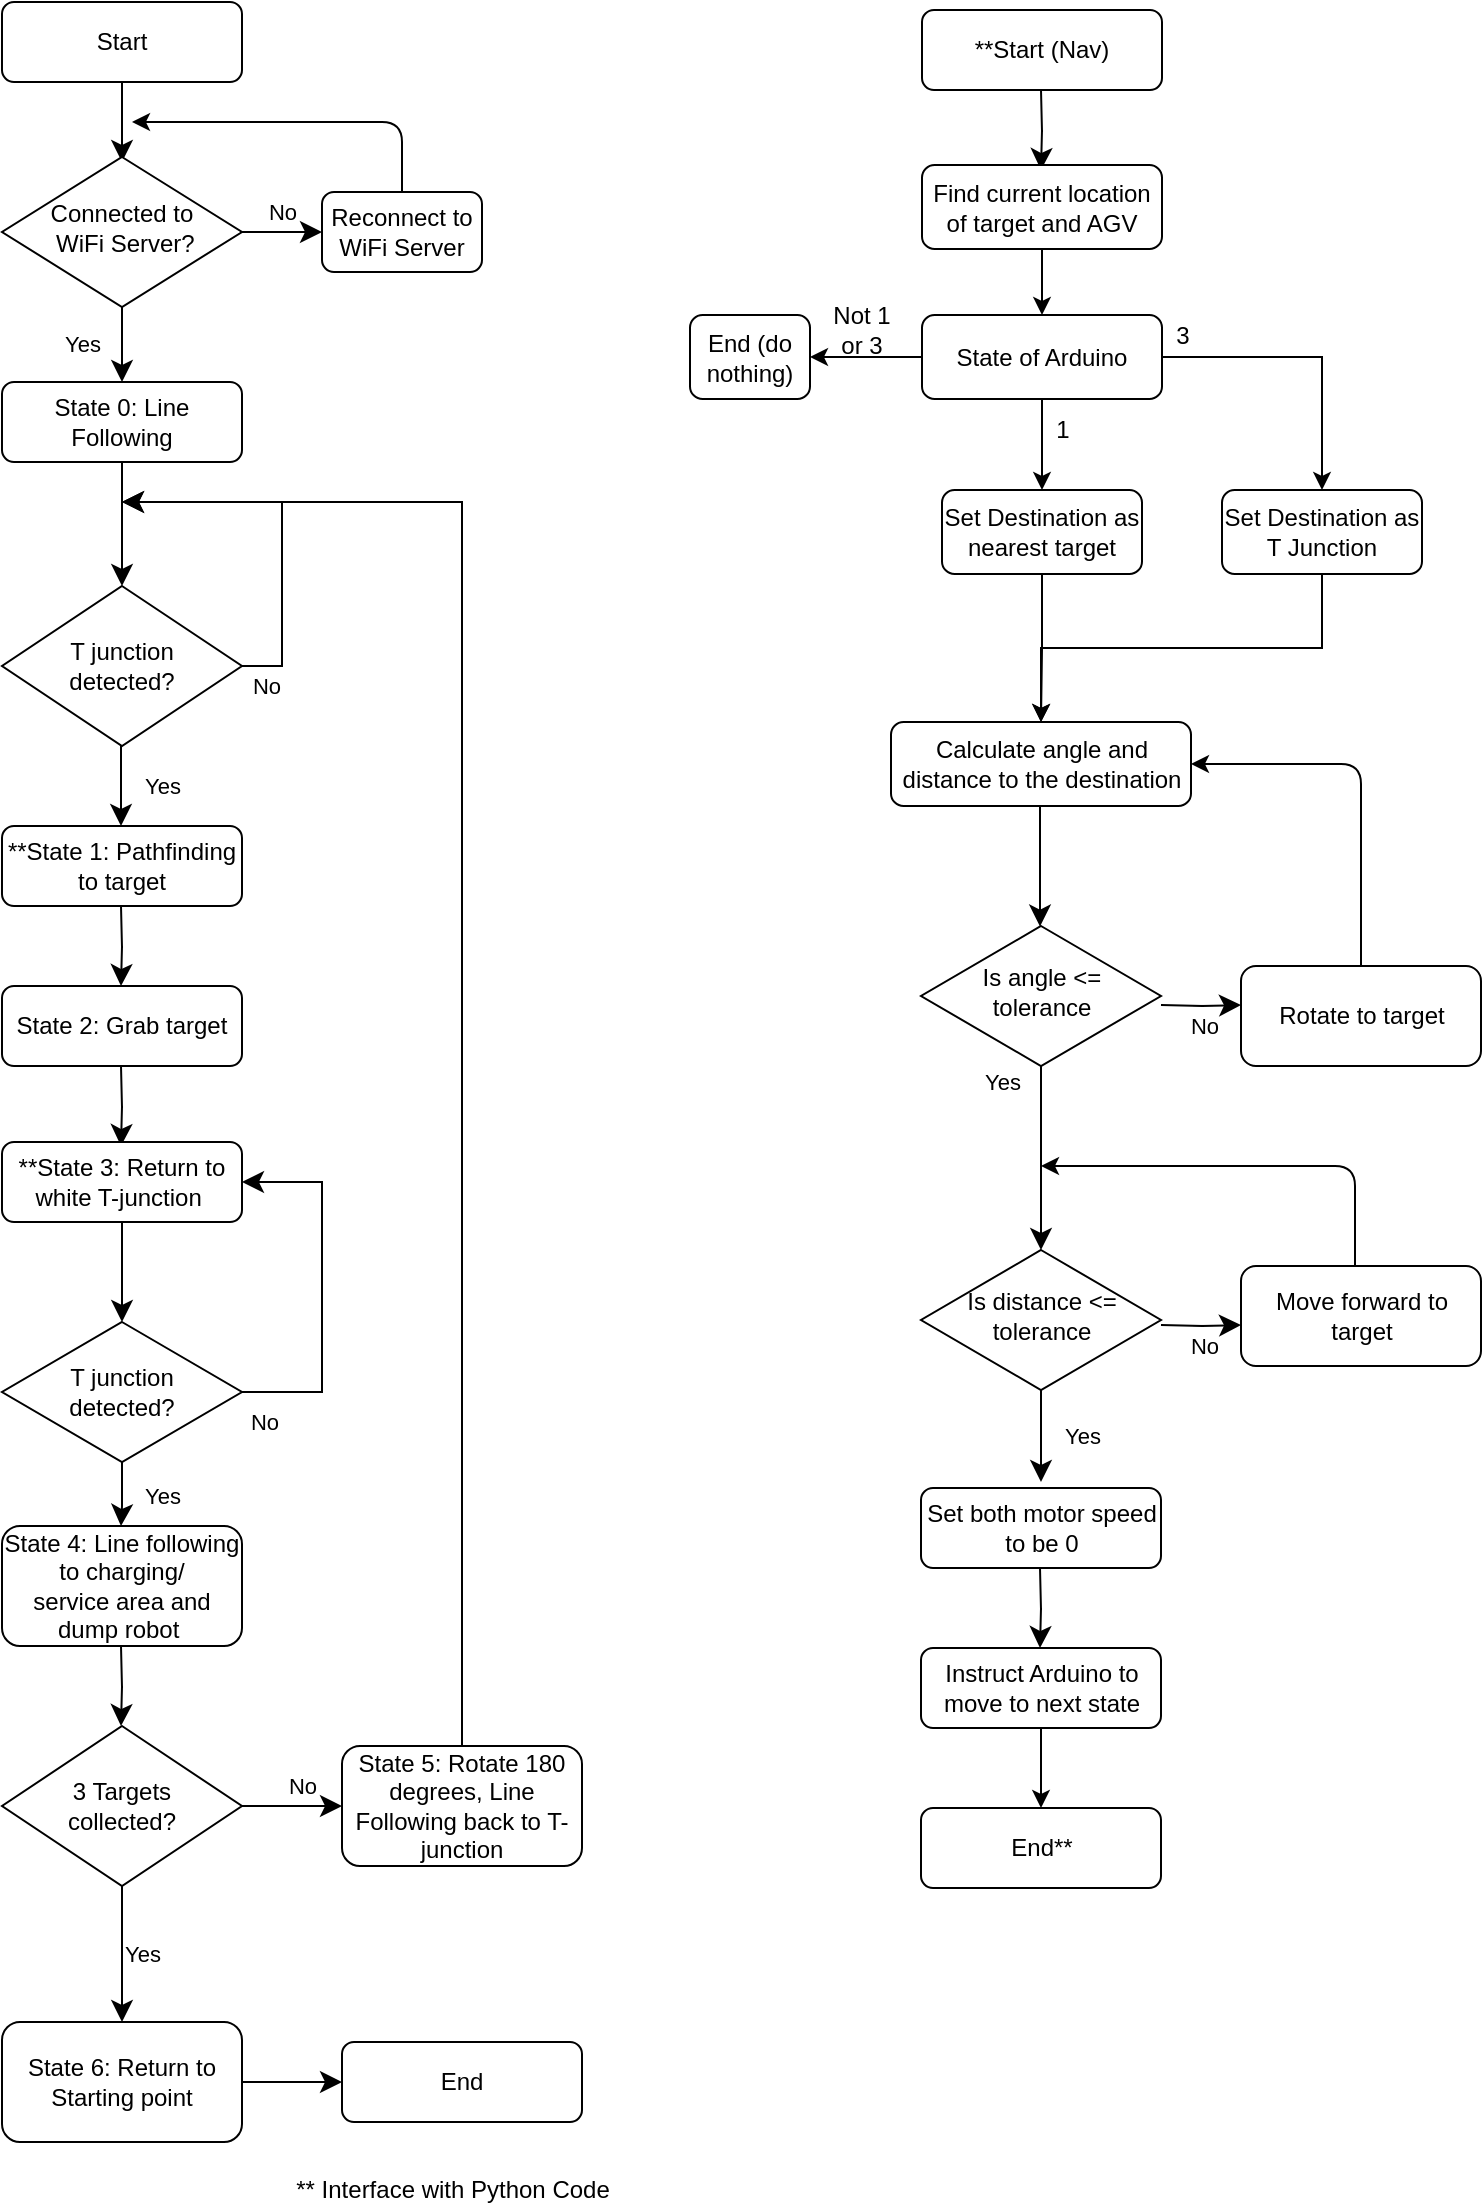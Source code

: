 <mxfile version="12.8.4" type="device"><diagram id="C5RBs43oDa-KdzZeNtuy" name="Page-1"><mxGraphModel dx="1038" dy="548" grid="1" gridSize="10" guides="1" tooltips="1" connect="1" arrows="1" fold="1" page="1" pageScale="1" pageWidth="827" pageHeight="1169" math="0" shadow="0"><root><mxCell id="WIyWlLk6GJQsqaUBKTNV-0"/><mxCell id="WIyWlLk6GJQsqaUBKTNV-1" parent="WIyWlLk6GJQsqaUBKTNV-0"/><mxCell id="WIyWlLk6GJQsqaUBKTNV-2" value="" style="rounded=0;html=1;jettySize=auto;orthogonalLoop=1;fontSize=11;endArrow=classic;endFill=1;endSize=8;strokeWidth=1;shadow=0;labelBackgroundColor=none;edgeStyle=orthogonalEdgeStyle;" parent="WIyWlLk6GJQsqaUBKTNV-1" source="WIyWlLk6GJQsqaUBKTNV-3" edge="1"><mxGeometry relative="1" as="geometry"><mxPoint x="100" y="106" as="targetPoint"/></mxGeometry></mxCell><mxCell id="WIyWlLk6GJQsqaUBKTNV-3" value="Start" style="rounded=1;whiteSpace=wrap;html=1;fontSize=12;glass=0;strokeWidth=1;shadow=0;" parent="WIyWlLk6GJQsqaUBKTNV-1" vertex="1"><mxGeometry x="40" y="26" width="120" height="40" as="geometry"/></mxCell><mxCell id="WIyWlLk6GJQsqaUBKTNV-5" value="No" style="edgeStyle=orthogonalEdgeStyle;rounded=0;html=1;jettySize=auto;orthogonalLoop=1;fontSize=11;endArrow=classic;endFill=1;endSize=8;strokeWidth=1;shadow=0;labelBackgroundColor=none;entryX=0;entryY=0.5;entryDx=0;entryDy=0;" parent="WIyWlLk6GJQsqaUBKTNV-1" source="WIyWlLk6GJQsqaUBKTNV-6" edge="1" target="WIyWlLk6GJQsqaUBKTNV-7"><mxGeometry y="10" relative="1" as="geometry"><mxPoint as="offset"/><mxPoint x="200" y="166" as="targetPoint"/></mxGeometry></mxCell><mxCell id="WIyWlLk6GJQsqaUBKTNV-6" value="Connected to&lt;br&gt;&amp;nbsp;WiFi Server?" style="rhombus;whiteSpace=wrap;html=1;shadow=0;fontFamily=Helvetica;fontSize=12;align=center;strokeWidth=1;spacing=6;spacingTop=-4;" parent="WIyWlLk6GJQsqaUBKTNV-1" vertex="1"><mxGeometry x="40" y="103.5" width="120" height="75" as="geometry"/></mxCell><mxCell id="WIyWlLk6GJQsqaUBKTNV-7" value="Reconnect to WiFi Server" style="rounded=1;whiteSpace=wrap;html=1;fontSize=12;glass=0;strokeWidth=1;shadow=0;" parent="WIyWlLk6GJQsqaUBKTNV-1" vertex="1"><mxGeometry x="200" y="121" width="80" height="40" as="geometry"/></mxCell><mxCell id="z_HibCvLmkaW1CNTp-Sv-1" value="" style="endArrow=classic;html=1;endFill=1;exitX=0.5;exitY=0;exitDx=0;exitDy=0;" parent="WIyWlLk6GJQsqaUBKTNV-1" edge="1" source="WIyWlLk6GJQsqaUBKTNV-7"><mxGeometry width="50" height="50" relative="1" as="geometry"><mxPoint x="265" y="146" as="sourcePoint"/><mxPoint x="105" y="86" as="targetPoint"/><Array as="points"><mxPoint x="240" y="86"/></Array></mxGeometry></mxCell><mxCell id="z_HibCvLmkaW1CNTp-Sv-4" value="T junction &lt;br&gt;detected?" style="rhombus;whiteSpace=wrap;html=1;" parent="WIyWlLk6GJQsqaUBKTNV-1" vertex="1"><mxGeometry x="40" y="318" width="120" height="80" as="geometry"/></mxCell><mxCell id="z_HibCvLmkaW1CNTp-Sv-2" value="State 0: Line Following" style="rounded=1;whiteSpace=wrap;html=1;" parent="WIyWlLk6GJQsqaUBKTNV-1" vertex="1"><mxGeometry x="40" y="216" width="120" height="40" as="geometry"/></mxCell><mxCell id="z_HibCvLmkaW1CNTp-Sv-5" value="Yes" style="rounded=0;html=1;jettySize=auto;orthogonalLoop=1;fontSize=11;endArrow=classic;endFill=1;endSize=8;strokeWidth=1;shadow=0;labelBackgroundColor=none;edgeStyle=orthogonalEdgeStyle;" parent="WIyWlLk6GJQsqaUBKTNV-1" source="WIyWlLk6GJQsqaUBKTNV-6" target="z_HibCvLmkaW1CNTp-Sv-2" edge="1"><mxGeometry y="20" relative="1" as="geometry"><mxPoint as="offset"/><mxPoint x="100" y="186" as="sourcePoint"/><mxPoint x="100" y="266" as="targetPoint"/></mxGeometry></mxCell><mxCell id="z_HibCvLmkaW1CNTp-Sv-7" value="No" style="edgeStyle=orthogonalEdgeStyle;rounded=0;html=1;jettySize=auto;orthogonalLoop=1;fontSize=11;endArrow=classic;endFill=1;endSize=8;strokeWidth=1;shadow=0;labelBackgroundColor=none;exitX=1;exitY=0.5;exitDx=0;exitDy=0;" parent="WIyWlLk6GJQsqaUBKTNV-1" edge="1" source="z_HibCvLmkaW1CNTp-Sv-4"><mxGeometry x="-0.875" y="-10" relative="1" as="geometry"><mxPoint as="offset"/><mxPoint x="160" y="437.5" as="sourcePoint"/><mxPoint x="100" y="276" as="targetPoint"/><Array as="points"><mxPoint x="180" y="358"/><mxPoint x="180" y="276"/></Array></mxGeometry></mxCell><mxCell id="z_HibCvLmkaW1CNTp-Sv-9" value="" style="rounded=0;html=1;jettySize=auto;orthogonalLoop=1;fontSize=11;endArrow=classic;endFill=1;endSize=8;strokeWidth=1;shadow=0;labelBackgroundColor=none;edgeStyle=orthogonalEdgeStyle;exitX=0.5;exitY=1;exitDx=0;exitDy=0;entryX=0.5;entryY=0;entryDx=0;entryDy=0;" parent="WIyWlLk6GJQsqaUBKTNV-1" edge="1" target="z_HibCvLmkaW1CNTp-Sv-4" source="z_HibCvLmkaW1CNTp-Sv-2"><mxGeometry relative="1" as="geometry"><mxPoint x="99.5" y="306" as="sourcePoint"/><mxPoint x="99.5" y="346" as="targetPoint"/></mxGeometry></mxCell><mxCell id="z_HibCvLmkaW1CNTp-Sv-13" value="Yes" style="rounded=0;html=1;jettySize=auto;orthogonalLoop=1;fontSize=11;endArrow=classic;endFill=1;endSize=8;strokeWidth=1;shadow=0;labelBackgroundColor=none;edgeStyle=orthogonalEdgeStyle;" parent="WIyWlLk6GJQsqaUBKTNV-1" edge="1"><mxGeometry y="20" relative="1" as="geometry"><mxPoint as="offset"/><mxPoint x="99.5" y="398" as="sourcePoint"/><mxPoint x="99.5" y="438" as="targetPoint"/><Array as="points"><mxPoint x="99.5" y="428"/><mxPoint x="99.5" y="428"/></Array></mxGeometry></mxCell><mxCell id="z_HibCvLmkaW1CNTp-Sv-14" value="**State 1: Pathfinding to target" style="rounded=1;whiteSpace=wrap;html=1;" parent="WIyWlLk6GJQsqaUBKTNV-1" vertex="1"><mxGeometry x="40" y="438" width="120" height="40" as="geometry"/></mxCell><mxCell id="z_HibCvLmkaW1CNTp-Sv-15" value="" style="rounded=0;html=1;jettySize=auto;orthogonalLoop=1;fontSize=11;endArrow=classic;endFill=1;endSize=8;strokeWidth=1;shadow=0;labelBackgroundColor=none;edgeStyle=orthogonalEdgeStyle;" parent="WIyWlLk6GJQsqaUBKTNV-1" edge="1"><mxGeometry relative="1" as="geometry"><mxPoint x="99.5" y="478" as="sourcePoint"/><mxPoint x="99.5" y="518" as="targetPoint"/></mxGeometry></mxCell><mxCell id="z_HibCvLmkaW1CNTp-Sv-16" value="State 2: Grab target" style="rounded=1;whiteSpace=wrap;html=1;" parent="WIyWlLk6GJQsqaUBKTNV-1" vertex="1"><mxGeometry x="40" y="518" width="120" height="40" as="geometry"/></mxCell><mxCell id="z_HibCvLmkaW1CNTp-Sv-17" value="" style="rounded=0;html=1;jettySize=auto;orthogonalLoop=1;fontSize=11;endArrow=classic;endFill=1;endSize=8;strokeWidth=1;shadow=0;labelBackgroundColor=none;edgeStyle=orthogonalEdgeStyle;" parent="WIyWlLk6GJQsqaUBKTNV-1" edge="1"><mxGeometry relative="1" as="geometry"><mxPoint x="99.5" y="558" as="sourcePoint"/><mxPoint x="99.5" y="598" as="targetPoint"/></mxGeometry></mxCell><mxCell id="z_HibCvLmkaW1CNTp-Sv-18" value="**State 3: Return to white T-junction&amp;nbsp;" style="rounded=1;whiteSpace=wrap;html=1;" parent="WIyWlLk6GJQsqaUBKTNV-1" vertex="1"><mxGeometry x="40" y="596" width="120" height="40" as="geometry"/></mxCell><mxCell id="z_HibCvLmkaW1CNTp-Sv-23" value="" style="rounded=0;html=1;jettySize=auto;orthogonalLoop=1;fontSize=11;endArrow=classic;endFill=1;endSize=8;strokeWidth=1;shadow=0;labelBackgroundColor=none;edgeStyle=orthogonalEdgeStyle;entryX=0.5;entryY=0;entryDx=0;entryDy=0;" parent="WIyWlLk6GJQsqaUBKTNV-1" edge="1" target="z_HibCvLmkaW1CNTp-Sv-24" source="z_HibCvLmkaW1CNTp-Sv-18"><mxGeometry relative="1" as="geometry"><mxPoint x="99.5" y="638" as="sourcePoint"/><mxPoint x="99.5" y="678" as="targetPoint"/></mxGeometry></mxCell><mxCell id="z_HibCvLmkaW1CNTp-Sv-24" value="T junction &lt;br&gt;detected?" style="rhombus;whiteSpace=wrap;html=1;" parent="WIyWlLk6GJQsqaUBKTNV-1" vertex="1"><mxGeometry x="40" y="686" width="120" height="70" as="geometry"/></mxCell><mxCell id="z_HibCvLmkaW1CNTp-Sv-25" value="Yes" style="rounded=0;html=1;jettySize=auto;orthogonalLoop=1;fontSize=11;endArrow=classic;endFill=1;endSize=8;strokeWidth=1;shadow=0;labelBackgroundColor=none;edgeStyle=orthogonalEdgeStyle;exitX=0.5;exitY=1;exitDx=0;exitDy=0;" parent="WIyWlLk6GJQsqaUBKTNV-1" edge="1" source="z_HibCvLmkaW1CNTp-Sv-24"><mxGeometry y="20" relative="1" as="geometry"><mxPoint as="offset"/><mxPoint x="99.5" y="748" as="sourcePoint"/><mxPoint x="99.5" y="788" as="targetPoint"/><Array as="points"><mxPoint x="100" y="778"/></Array></mxGeometry></mxCell><mxCell id="z_HibCvLmkaW1CNTp-Sv-26" value="No" style="edgeStyle=orthogonalEdgeStyle;rounded=0;html=1;jettySize=auto;orthogonalLoop=1;fontSize=11;endArrow=classic;endFill=1;endSize=8;strokeWidth=1;shadow=0;labelBackgroundColor=none;exitX=1;exitY=0.5;exitDx=0;exitDy=0;entryX=1;entryY=0.5;entryDx=0;entryDy=0;" parent="WIyWlLk6GJQsqaUBKTNV-1" edge="1" target="z_HibCvLmkaW1CNTp-Sv-18" source="z_HibCvLmkaW1CNTp-Sv-24"><mxGeometry x="-0.879" y="-15" relative="1" as="geometry"><mxPoint as="offset"/><mxPoint x="210" y="686" as="sourcePoint"/><mxPoint x="100" y="656" as="targetPoint"/><Array as="points"><mxPoint x="200" y="721"/><mxPoint x="200" y="616"/></Array></mxGeometry></mxCell><mxCell id="z_HibCvLmkaW1CNTp-Sv-27" value="State 4: Line following to charging/&lt;br&gt;service area and dump robot&amp;nbsp;" style="rounded=1;whiteSpace=wrap;html=1;" parent="WIyWlLk6GJQsqaUBKTNV-1" vertex="1"><mxGeometry x="40" y="788" width="120" height="60" as="geometry"/></mxCell><mxCell id="z_HibCvLmkaW1CNTp-Sv-30" value="" style="rounded=0;html=1;jettySize=auto;orthogonalLoop=1;fontSize=11;endArrow=classic;endFill=1;endSize=8;strokeWidth=1;shadow=0;labelBackgroundColor=none;edgeStyle=orthogonalEdgeStyle;" parent="WIyWlLk6GJQsqaUBKTNV-1" edge="1"><mxGeometry relative="1" as="geometry"><mxPoint x="99.5" y="848" as="sourcePoint"/><mxPoint x="99.5" y="888" as="targetPoint"/></mxGeometry></mxCell><mxCell id="z_HibCvLmkaW1CNTp-Sv-34" value="3 Targets &lt;br&gt;collected?" style="rhombus;whiteSpace=wrap;html=1;" parent="WIyWlLk6GJQsqaUBKTNV-1" vertex="1"><mxGeometry x="40" y="888" width="120" height="80" as="geometry"/></mxCell><mxCell id="z_HibCvLmkaW1CNTp-Sv-50" value="No" style="edgeStyle=orthogonalEdgeStyle;rounded=0;html=1;jettySize=auto;orthogonalLoop=1;fontSize=11;endArrow=classic;endFill=1;endSize=8;strokeWidth=1;shadow=0;labelBackgroundColor=none;entryX=0;entryY=0.5;entryDx=0;entryDy=0;exitX=1;exitY=0.5;exitDx=0;exitDy=0;" parent="WIyWlLk6GJQsqaUBKTNV-1" target="z_HibCvLmkaW1CNTp-Sv-52" edge="1" source="z_HibCvLmkaW1CNTp-Sv-34"><mxGeometry x="0.2" y="10" relative="1" as="geometry"><mxPoint as="offset"/><mxPoint x="40" y="997.5" as="sourcePoint"/><mxPoint x="-39" y="688" as="targetPoint"/></mxGeometry></mxCell><mxCell id="z_HibCvLmkaW1CNTp-Sv-52" value="State 5: Rotate 180 degrees, Line Following back to T-junction" style="rounded=1;whiteSpace=wrap;html=1;" parent="WIyWlLk6GJQsqaUBKTNV-1" vertex="1"><mxGeometry x="210" y="898" width="120" height="60" as="geometry"/></mxCell><mxCell id="z_HibCvLmkaW1CNTp-Sv-54" value="" style="rounded=0;html=1;jettySize=auto;orthogonalLoop=1;fontSize=11;endArrow=classic;endFill=1;endSize=8;strokeWidth=1;shadow=0;labelBackgroundColor=none;edgeStyle=orthogonalEdgeStyle;exitX=0.5;exitY=0;exitDx=0;exitDy=0;" parent="WIyWlLk6GJQsqaUBKTNV-1" source="z_HibCvLmkaW1CNTp-Sv-52" edge="1"><mxGeometry relative="1" as="geometry"><mxPoint x="-39.96" y="626.98" as="sourcePoint"/><mxPoint x="100" y="276" as="targetPoint"/><Array as="points"><mxPoint x="270" y="276"/></Array></mxGeometry></mxCell><mxCell id="z_HibCvLmkaW1CNTp-Sv-56" value="Yes" style="rounded=0;html=1;jettySize=auto;orthogonalLoop=1;fontSize=11;endArrow=classic;endFill=1;endSize=8;strokeWidth=1;shadow=0;labelBackgroundColor=none;edgeStyle=orthogonalEdgeStyle;entryX=0.5;entryY=0;entryDx=0;entryDy=0;exitX=0.5;exitY=1;exitDx=0;exitDy=0;" parent="WIyWlLk6GJQsqaUBKTNV-1" edge="1" target="z_HibCvLmkaW1CNTp-Sv-57" source="z_HibCvLmkaW1CNTp-Sv-34"><mxGeometry y="10" relative="1" as="geometry"><mxPoint as="offset"/><mxPoint x="160" y="1066" as="sourcePoint"/><mxPoint x="200" y="1066" as="targetPoint"/><Array as="points"/></mxGeometry></mxCell><mxCell id="z_HibCvLmkaW1CNTp-Sv-57" value="State 6: Return to Starting point" style="rounded=1;whiteSpace=wrap;html=1;" parent="WIyWlLk6GJQsqaUBKTNV-1" vertex="1"><mxGeometry x="40" y="1036" width="120" height="60" as="geometry"/></mxCell><mxCell id="z_HibCvLmkaW1CNTp-Sv-58" value="" style="rounded=0;html=1;jettySize=auto;orthogonalLoop=1;fontSize=11;endArrow=classic;endFill=1;endSize=8;strokeWidth=1;shadow=0;labelBackgroundColor=none;edgeStyle=orthogonalEdgeStyle;exitX=1;exitY=0.5;exitDx=0;exitDy=0;" parent="WIyWlLk6GJQsqaUBKTNV-1" edge="1" source="z_HibCvLmkaW1CNTp-Sv-57"><mxGeometry relative="1" as="geometry"><mxPoint x="320" y="1066" as="sourcePoint"/><mxPoint x="210" y="1066" as="targetPoint"/></mxGeometry></mxCell><mxCell id="z_HibCvLmkaW1CNTp-Sv-59" value="End" style="rounded=1;whiteSpace=wrap;html=1;fontSize=12;glass=0;strokeWidth=1;shadow=0;" parent="WIyWlLk6GJQsqaUBKTNV-1" vertex="1"><mxGeometry x="210" y="1046" width="120" height="40" as="geometry"/></mxCell><mxCell id="z_HibCvLmkaW1CNTp-Sv-61" value="**Start (Nav)" style="rounded=1;whiteSpace=wrap;html=1;fontSize=12;glass=0;strokeWidth=1;shadow=0;" parent="WIyWlLk6GJQsqaUBKTNV-1" vertex="1"><mxGeometry x="500" y="30" width="120" height="40" as="geometry"/></mxCell><mxCell id="z_HibCvLmkaW1CNTp-Sv-62" value="" style="rounded=0;html=1;jettySize=auto;orthogonalLoop=1;fontSize=11;endArrow=classic;endFill=1;endSize=8;strokeWidth=1;shadow=0;labelBackgroundColor=none;edgeStyle=orthogonalEdgeStyle;" parent="WIyWlLk6GJQsqaUBKTNV-1" edge="1"><mxGeometry relative="1" as="geometry"><mxPoint x="559.5" y="70" as="sourcePoint"/><mxPoint x="559.5" y="110" as="targetPoint"/></mxGeometry></mxCell><mxCell id="z_HibCvLmkaW1CNTp-Sv-63" value="Calculate angle and distance to the destination" style="rounded=1;whiteSpace=wrap;html=1;" parent="WIyWlLk6GJQsqaUBKTNV-1" vertex="1"><mxGeometry x="484.5" y="386" width="150" height="42" as="geometry"/></mxCell><mxCell id="z_HibCvLmkaW1CNTp-Sv-64" value="Is distance &amp;lt;= tolerance" style="rhombus;whiteSpace=wrap;html=1;shadow=0;fontFamily=Helvetica;fontSize=12;align=center;strokeWidth=1;spacing=6;spacingTop=-4;" parent="WIyWlLk6GJQsqaUBKTNV-1" vertex="1"><mxGeometry x="499.5" y="650" width="120" height="70" as="geometry"/></mxCell><mxCell id="z_HibCvLmkaW1CNTp-Sv-65" value="" style="rounded=0;html=1;jettySize=auto;orthogonalLoop=1;fontSize=11;endArrow=classic;endFill=1;endSize=8;strokeWidth=1;shadow=0;labelBackgroundColor=none;edgeStyle=orthogonalEdgeStyle;" parent="WIyWlLk6GJQsqaUBKTNV-1" edge="1" target="z_HibCvLmkaW1CNTp-Sv-73"><mxGeometry relative="1" as="geometry"><mxPoint x="559" y="428" as="sourcePoint"/><mxPoint x="559" y="468" as="targetPoint"/></mxGeometry></mxCell><mxCell id="z_HibCvLmkaW1CNTp-Sv-66" value="Yes" style="rounded=0;html=1;jettySize=auto;orthogonalLoop=1;fontSize=11;endArrow=classic;endFill=1;endSize=8;strokeWidth=1;shadow=0;labelBackgroundColor=none;edgeStyle=orthogonalEdgeStyle;exitX=0.5;exitY=1;exitDx=0;exitDy=0;entryX=0.5;entryY=0;entryDx=0;entryDy=0;" parent="WIyWlLk6GJQsqaUBKTNV-1" edge="1" target="z_HibCvLmkaW1CNTp-Sv-64" source="z_HibCvLmkaW1CNTp-Sv-73"><mxGeometry x="-0.826" y="-20" relative="1" as="geometry"><mxPoint as="offset"/><mxPoint x="559" y="588" as="sourcePoint"/><mxPoint x="559.5" y="648" as="targetPoint"/><Array as="points"/></mxGeometry></mxCell><mxCell id="z_HibCvLmkaW1CNTp-Sv-69" value="Set both motor speed to be 0" style="rounded=1;whiteSpace=wrap;html=1;fontSize=12;glass=0;strokeWidth=1;shadow=0;" parent="WIyWlLk6GJQsqaUBKTNV-1" vertex="1"><mxGeometry x="499.5" y="769" width="120" height="40" as="geometry"/></mxCell><mxCell id="z_HibCvLmkaW1CNTp-Sv-73" value="Is angle &amp;lt;= tolerance" style="rhombus;whiteSpace=wrap;html=1;shadow=0;fontFamily=Helvetica;fontSize=12;align=center;strokeWidth=1;spacing=6;spacingTop=-4;" parent="WIyWlLk6GJQsqaUBKTNV-1" vertex="1"><mxGeometry x="499.5" y="488" width="120" height="70" as="geometry"/></mxCell><mxCell id="z_HibCvLmkaW1CNTp-Sv-79" value="Yes" style="rounded=0;html=1;jettySize=auto;orthogonalLoop=1;fontSize=11;endArrow=classic;endFill=1;endSize=8;strokeWidth=1;shadow=0;labelBackgroundColor=none;edgeStyle=orthogonalEdgeStyle;exitX=0.5;exitY=1;exitDx=0;exitDy=0;" parent="WIyWlLk6GJQsqaUBKTNV-1" edge="1" source="z_HibCvLmkaW1CNTp-Sv-64"><mxGeometry y="20" relative="1" as="geometry"><mxPoint as="offset"/><mxPoint x="559" y="748" as="sourcePoint"/><mxPoint x="559.5" y="766" as="targetPoint"/></mxGeometry></mxCell><mxCell id="z_HibCvLmkaW1CNTp-Sv-80" value="Rotate to target" style="rounded=1;whiteSpace=wrap;html=1;fontSize=12;glass=0;strokeWidth=1;shadow=0;" parent="WIyWlLk6GJQsqaUBKTNV-1" vertex="1"><mxGeometry x="659.5" y="508" width="120" height="50" as="geometry"/></mxCell><mxCell id="z_HibCvLmkaW1CNTp-Sv-81" value="No" style="edgeStyle=orthogonalEdgeStyle;rounded=0;html=1;jettySize=auto;orthogonalLoop=1;fontSize=11;endArrow=classic;endFill=1;endSize=8;strokeWidth=1;shadow=0;labelBackgroundColor=none;" parent="WIyWlLk6GJQsqaUBKTNV-1" edge="1"><mxGeometry y="10" relative="1" as="geometry"><mxPoint as="offset"/><mxPoint x="619.5" y="527.5" as="sourcePoint"/><mxPoint x="659.5" y="527.5" as="targetPoint"/></mxGeometry></mxCell><mxCell id="z_HibCvLmkaW1CNTp-Sv-83" value="" style="endArrow=classic;html=1;entryX=1;entryY=0.5;entryDx=0;entryDy=0;" parent="WIyWlLk6GJQsqaUBKTNV-1" target="z_HibCvLmkaW1CNTp-Sv-63" edge="1"><mxGeometry width="50" height="50" relative="1" as="geometry"><mxPoint x="719.5" y="508" as="sourcePoint"/><mxPoint x="649.5" y="407" as="targetPoint"/><Array as="points"><mxPoint x="719.5" y="407"/></Array></mxGeometry></mxCell><mxCell id="z_HibCvLmkaW1CNTp-Sv-84" value="Move forward to target" style="rounded=1;whiteSpace=wrap;html=1;fontSize=12;glass=0;strokeWidth=1;shadow=0;" parent="WIyWlLk6GJQsqaUBKTNV-1" vertex="1"><mxGeometry x="659.5" y="658" width="120" height="50" as="geometry"/></mxCell><mxCell id="z_HibCvLmkaW1CNTp-Sv-85" value="No" style="edgeStyle=orthogonalEdgeStyle;rounded=0;html=1;jettySize=auto;orthogonalLoop=1;fontSize=11;endArrow=classic;endFill=1;endSize=8;strokeWidth=1;shadow=0;labelBackgroundColor=none;" parent="WIyWlLk6GJQsqaUBKTNV-1" edge="1"><mxGeometry y="10" relative="1" as="geometry"><mxPoint as="offset"/><mxPoint x="619.5" y="687.5" as="sourcePoint"/><mxPoint x="659.5" y="687.5" as="targetPoint"/></mxGeometry></mxCell><mxCell id="z_HibCvLmkaW1CNTp-Sv-86" value="" style="endArrow=classic;html=1;" parent="WIyWlLk6GJQsqaUBKTNV-1" edge="1"><mxGeometry width="50" height="50" relative="1" as="geometry"><mxPoint x="716.5" y="658" as="sourcePoint"/><mxPoint x="559.5" y="608" as="targetPoint"/><Array as="points"><mxPoint x="716.5" y="608"/></Array></mxGeometry></mxCell><mxCell id="JIDmv1BS5h8PhZKQiJWW-6" value="" style="edgeStyle=orthogonalEdgeStyle;rounded=0;orthogonalLoop=1;jettySize=auto;html=1;" edge="1" parent="WIyWlLk6GJQsqaUBKTNV-1" source="z_HibCvLmkaW1CNTp-Sv-87" target="JIDmv1BS5h8PhZKQiJWW-5"><mxGeometry relative="1" as="geometry"/></mxCell><mxCell id="z_HibCvLmkaW1CNTp-Sv-87" value="Instruct Arduino to move to next state" style="rounded=1;whiteSpace=wrap;html=1;fontSize=12;glass=0;strokeWidth=1;shadow=0;" parent="WIyWlLk6GJQsqaUBKTNV-1" vertex="1"><mxGeometry x="499.5" y="849" width="120" height="40" as="geometry"/></mxCell><mxCell id="JIDmv1BS5h8PhZKQiJWW-5" value="End**" style="rounded=1;whiteSpace=wrap;html=1;fontSize=12;glass=0;strokeWidth=1;shadow=0;" vertex="1" parent="WIyWlLk6GJQsqaUBKTNV-1"><mxGeometry x="499.5" y="929" width="120" height="40" as="geometry"/></mxCell><mxCell id="z_HibCvLmkaW1CNTp-Sv-88" value="" style="rounded=0;html=1;jettySize=auto;orthogonalLoop=1;fontSize=11;endArrow=classic;endFill=1;endSize=8;strokeWidth=1;shadow=0;labelBackgroundColor=none;edgeStyle=orthogonalEdgeStyle;" parent="WIyWlLk6GJQsqaUBKTNV-1" edge="1"><mxGeometry relative="1" as="geometry"><mxPoint x="559" y="809" as="sourcePoint"/><mxPoint x="559" y="849" as="targetPoint"/></mxGeometry></mxCell><mxCell id="JIDmv1BS5h8PhZKQiJWW-9" value="" style="edgeStyle=orthogonalEdgeStyle;rounded=0;orthogonalLoop=1;jettySize=auto;html=1;" edge="1" parent="WIyWlLk6GJQsqaUBKTNV-1" source="JIDmv1BS5h8PhZKQiJWW-7" target="JIDmv1BS5h8PhZKQiJWW-8"><mxGeometry relative="1" as="geometry"/></mxCell><mxCell id="JIDmv1BS5h8PhZKQiJWW-7" value="Find current location of target and AGV" style="rounded=1;whiteSpace=wrap;html=1;" vertex="1" parent="WIyWlLk6GJQsqaUBKTNV-1"><mxGeometry x="500" y="107.5" width="120" height="42" as="geometry"/></mxCell><mxCell id="JIDmv1BS5h8PhZKQiJWW-11" value="" style="edgeStyle=orthogonalEdgeStyle;rounded=0;orthogonalLoop=1;jettySize=auto;html=1;" edge="1" parent="WIyWlLk6GJQsqaUBKTNV-1" source="JIDmv1BS5h8PhZKQiJWW-8" target="JIDmv1BS5h8PhZKQiJWW-10"><mxGeometry relative="1" as="geometry"/></mxCell><mxCell id="JIDmv1BS5h8PhZKQiJWW-13" value="" style="edgeStyle=orthogonalEdgeStyle;rounded=0;orthogonalLoop=1;jettySize=auto;html=1;" edge="1" parent="WIyWlLk6GJQsqaUBKTNV-1" source="JIDmv1BS5h8PhZKQiJWW-8" target="JIDmv1BS5h8PhZKQiJWW-12"><mxGeometry relative="1" as="geometry"/></mxCell><mxCell id="JIDmv1BS5h8PhZKQiJWW-20" value="" style="edgeStyle=orthogonalEdgeStyle;rounded=0;orthogonalLoop=1;jettySize=auto;html=1;" edge="1" parent="WIyWlLk6GJQsqaUBKTNV-1" source="JIDmv1BS5h8PhZKQiJWW-8" target="JIDmv1BS5h8PhZKQiJWW-19"><mxGeometry relative="1" as="geometry"/></mxCell><mxCell id="JIDmv1BS5h8PhZKQiJWW-8" value="State of Arduino" style="rounded=1;whiteSpace=wrap;html=1;" vertex="1" parent="WIyWlLk6GJQsqaUBKTNV-1"><mxGeometry x="500" y="182.5" width="120" height="42" as="geometry"/></mxCell><mxCell id="JIDmv1BS5h8PhZKQiJWW-26" value="" style="edgeStyle=orthogonalEdgeStyle;rounded=0;orthogonalLoop=1;jettySize=auto;html=1;exitX=0.5;exitY=1;exitDx=0;exitDy=0;entryX=0.5;entryY=0;entryDx=0;entryDy=0;" edge="1" parent="WIyWlLk6GJQsqaUBKTNV-1" source="JIDmv1BS5h8PhZKQiJWW-19" target="z_HibCvLmkaW1CNTp-Sv-63"><mxGeometry relative="1" as="geometry"><mxPoint x="560" y="440" as="targetPoint"/></mxGeometry></mxCell><mxCell id="JIDmv1BS5h8PhZKQiJWW-19" value="Set Destination as T Junction" style="rounded=1;whiteSpace=wrap;html=1;" vertex="1" parent="WIyWlLk6GJQsqaUBKTNV-1"><mxGeometry x="650" y="270" width="100" height="42" as="geometry"/></mxCell><mxCell id="JIDmv1BS5h8PhZKQiJWW-12" value="End (do nothing)" style="rounded=1;whiteSpace=wrap;html=1;" vertex="1" parent="WIyWlLk6GJQsqaUBKTNV-1"><mxGeometry x="384" y="182.5" width="60" height="42" as="geometry"/></mxCell><mxCell id="JIDmv1BS5h8PhZKQiJWW-24" value="" style="edgeStyle=orthogonalEdgeStyle;rounded=0;orthogonalLoop=1;jettySize=auto;html=1;entryX=0.5;entryY=0;entryDx=0;entryDy=0;" edge="1" parent="WIyWlLk6GJQsqaUBKTNV-1" source="JIDmv1BS5h8PhZKQiJWW-10" target="z_HibCvLmkaW1CNTp-Sv-63"><mxGeometry relative="1" as="geometry"><mxPoint x="560" y="392" as="targetPoint"/></mxGeometry></mxCell><mxCell id="JIDmv1BS5h8PhZKQiJWW-10" value="Set Destination as nearest target" style="rounded=1;whiteSpace=wrap;html=1;" vertex="1" parent="WIyWlLk6GJQsqaUBKTNV-1"><mxGeometry x="510" y="270" width="100" height="42" as="geometry"/></mxCell><mxCell id="JIDmv1BS5h8PhZKQiJWW-17" value="Not 1 or 3" style="text;html=1;strokeColor=none;fillColor=none;align=center;verticalAlign=middle;whiteSpace=wrap;rounded=0;" vertex="1" parent="WIyWlLk6GJQsqaUBKTNV-1"><mxGeometry x="450" y="180" width="40" height="20" as="geometry"/></mxCell><mxCell id="JIDmv1BS5h8PhZKQiJWW-18" value="1" style="text;html=1;align=center;verticalAlign=middle;resizable=0;points=[];autosize=1;" vertex="1" parent="WIyWlLk6GJQsqaUBKTNV-1"><mxGeometry x="560" y="230" width="20" height="20" as="geometry"/></mxCell><mxCell id="JIDmv1BS5h8PhZKQiJWW-21" value="3" style="text;html=1;align=center;verticalAlign=middle;resizable=0;points=[];autosize=1;" vertex="1" parent="WIyWlLk6GJQsqaUBKTNV-1"><mxGeometry x="620" y="182.5" width="20" height="20" as="geometry"/></mxCell><mxCell id="JIDmv1BS5h8PhZKQiJWW-27" value="** Interface with Python Code" style="text;html=1;align=center;verticalAlign=middle;resizable=0;points=[];autosize=1;" vertex="1" parent="WIyWlLk6GJQsqaUBKTNV-1"><mxGeometry x="180" y="1110" width="170" height="20" as="geometry"/></mxCell></root></mxGraphModel></diagram></mxfile>